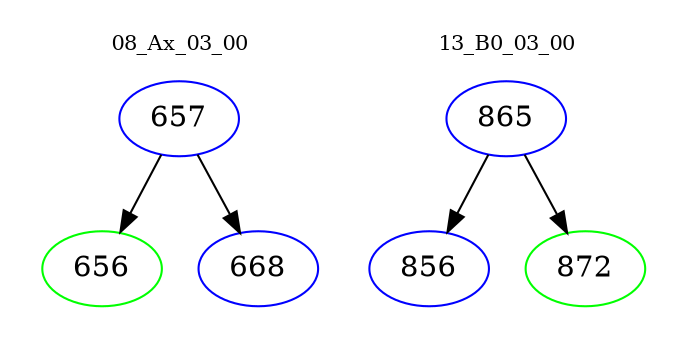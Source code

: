 digraph{
subgraph cluster_0 {
color = white
label = "08_Ax_03_00";
fontsize=10;
T0_657 [label="657", color="blue"]
T0_657 -> T0_656 [color="black"]
T0_656 [label="656", color="green"]
T0_657 -> T0_668 [color="black"]
T0_668 [label="668", color="blue"]
}
subgraph cluster_1 {
color = white
label = "13_B0_03_00";
fontsize=10;
T1_865 [label="865", color="blue"]
T1_865 -> T1_856 [color="black"]
T1_856 [label="856", color="blue"]
T1_865 -> T1_872 [color="black"]
T1_872 [label="872", color="green"]
}
}
